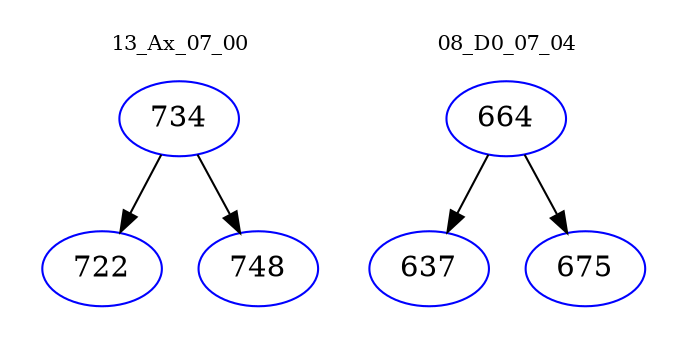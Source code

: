 digraph{
subgraph cluster_0 {
color = white
label = "13_Ax_07_00";
fontsize=10;
T0_734 [label="734", color="blue"]
T0_734 -> T0_722 [color="black"]
T0_722 [label="722", color="blue"]
T0_734 -> T0_748 [color="black"]
T0_748 [label="748", color="blue"]
}
subgraph cluster_1 {
color = white
label = "08_D0_07_04";
fontsize=10;
T1_664 [label="664", color="blue"]
T1_664 -> T1_637 [color="black"]
T1_637 [label="637", color="blue"]
T1_664 -> T1_675 [color="black"]
T1_675 [label="675", color="blue"]
}
}
